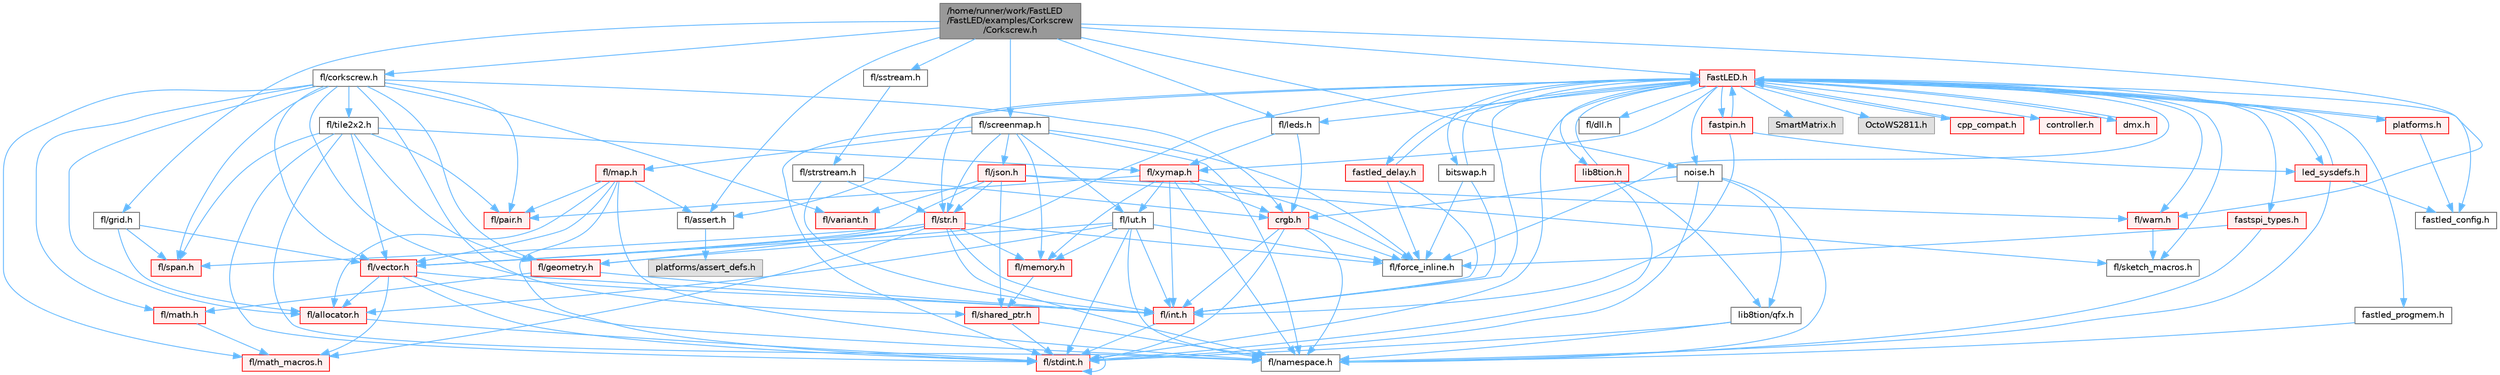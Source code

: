 digraph "/home/runner/work/FastLED/FastLED/examples/Corkscrew/Corkscrew.h"
{
 // INTERACTIVE_SVG=YES
 // LATEX_PDF_SIZE
  bgcolor="transparent";
  edge [fontname=Helvetica,fontsize=10,labelfontname=Helvetica,labelfontsize=10];
  node [fontname=Helvetica,fontsize=10,shape=box,height=0.2,width=0.4];
  Node1 [id="Node000001",label="/home/runner/work/FastLED\l/FastLED/examples/Corkscrew\l/Corkscrew.h",height=0.2,width=0.4,color="gray40", fillcolor="grey60", style="filled", fontcolor="black",tooltip=" "];
  Node1 -> Node2 [id="edge1_Node000001_Node000002",color="steelblue1",style="solid",tooltip=" "];
  Node2 [id="Node000002",label="fl/assert.h",height=0.2,width=0.4,color="grey40", fillcolor="white", style="filled",URL="$dc/da7/assert_8h.html",tooltip=" "];
  Node2 -> Node3 [id="edge2_Node000002_Node000003",color="steelblue1",style="solid",tooltip=" "];
  Node3 [id="Node000003",label="platforms/assert_defs.h",height=0.2,width=0.4,color="grey60", fillcolor="#E0E0E0", style="filled",tooltip=" "];
  Node1 -> Node4 [id="edge3_Node000001_Node000004",color="steelblue1",style="solid",tooltip=" "];
  Node4 [id="Node000004",label="fl/corkscrew.h",height=0.2,width=0.4,color="grey40", fillcolor="white", style="filled",URL="$d1/dd4/src_2fl_2corkscrew_8h.html",tooltip="Corkscrew LED strip projection and rendering."];
  Node4 -> Node5 [id="edge4_Node000004_Node000005",color="steelblue1",style="solid",tooltip=" "];
  Node5 [id="Node000005",label="fl/allocator.h",height=0.2,width=0.4,color="red", fillcolor="#FFF0F0", style="filled",URL="$da/da9/allocator_8h.html",tooltip=" "];
  Node5 -> Node10 [id="edge5_Node000005_Node000010",color="steelblue1",style="solid",tooltip=" "];
  Node10 [id="Node000010",label="fl/stdint.h",height=0.2,width=0.4,color="red", fillcolor="#FFF0F0", style="filled",URL="$df/dd8/stdint_8h.html",tooltip=" "];
  Node10 -> Node10 [id="edge6_Node000010_Node000010",color="steelblue1",style="solid",tooltip=" "];
  Node4 -> Node13 [id="edge7_Node000004_Node000013",color="steelblue1",style="solid",tooltip=" "];
  Node13 [id="Node000013",label="fl/geometry.h",height=0.2,width=0.4,color="red", fillcolor="#FFF0F0", style="filled",URL="$d4/d67/geometry_8h.html",tooltip=" "];
  Node13 -> Node9 [id="edge8_Node000013_Node000009",color="steelblue1",style="solid",tooltip=" "];
  Node9 [id="Node000009",label="fl/int.h",height=0.2,width=0.4,color="red", fillcolor="#FFF0F0", style="filled",URL="$d3/d7e/int_8h.html",tooltip=" "];
  Node9 -> Node10 [id="edge9_Node000009_Node000010",color="steelblue1",style="solid",tooltip=" "];
  Node13 -> Node14 [id="edge10_Node000013_Node000014",color="steelblue1",style="solid",tooltip=" "];
  Node14 [id="Node000014",label="fl/math.h",height=0.2,width=0.4,color="red", fillcolor="#FFF0F0", style="filled",URL="$df/db1/math_8h.html",tooltip=" "];
  Node14 -> Node19 [id="edge11_Node000014_Node000019",color="steelblue1",style="solid",tooltip=" "];
  Node19 [id="Node000019",label="fl/math_macros.h",height=0.2,width=0.4,color="red", fillcolor="#FFF0F0", style="filled",URL="$d8/db8/math__macros_8h.html",tooltip=" "];
  Node4 -> Node14 [id="edge12_Node000004_Node000014",color="steelblue1",style="solid",tooltip=" "];
  Node4 -> Node19 [id="edge13_Node000004_Node000019",color="steelblue1",style="solid",tooltip=" "];
  Node4 -> Node54 [id="edge14_Node000004_Node000054",color="steelblue1",style="solid",tooltip=" "];
  Node54 [id="Node000054",label="fl/pair.h",height=0.2,width=0.4,color="red", fillcolor="#FFF0F0", style="filled",URL="$d3/d41/pair_8h.html",tooltip=" "];
  Node4 -> Node55 [id="edge15_Node000004_Node000055",color="steelblue1",style="solid",tooltip=" "];
  Node55 [id="Node000055",label="fl/tile2x2.h",height=0.2,width=0.4,color="grey40", fillcolor="white", style="filled",URL="$d2/db4/tile2x2_8h.html",tooltip=" "];
  Node55 -> Node10 [id="edge16_Node000055_Node000010",color="steelblue1",style="solid",tooltip=" "];
  Node55 -> Node13 [id="edge17_Node000055_Node000013",color="steelblue1",style="solid",tooltip=" "];
  Node55 -> Node22 [id="edge18_Node000055_Node000022",color="steelblue1",style="solid",tooltip=" "];
  Node22 [id="Node000022",label="fl/namespace.h",height=0.2,width=0.4,color="grey40", fillcolor="white", style="filled",URL="$df/d2a/namespace_8h.html",tooltip="Implements the FastLED namespace macros."];
  Node55 -> Node54 [id="edge19_Node000055_Node000054",color="steelblue1",style="solid",tooltip=" "];
  Node55 -> Node49 [id="edge20_Node000055_Node000049",color="steelblue1",style="solid",tooltip=" "];
  Node49 [id="Node000049",label="fl/span.h",height=0.2,width=0.4,color="red", fillcolor="#FFF0F0", style="filled",URL="$d4/d7a/span_8h.html",tooltip=" "];
  Node55 -> Node56 [id="edge21_Node000055_Node000056",color="steelblue1",style="solid",tooltip=" "];
  Node56 [id="Node000056",label="fl/xymap.h",height=0.2,width=0.4,color="red", fillcolor="#FFF0F0", style="filled",URL="$da/d61/xymap_8h.html",tooltip=" "];
  Node56 -> Node9 [id="edge22_Node000056_Node000009",color="steelblue1",style="solid",tooltip=" "];
  Node56 -> Node22 [id="edge23_Node000056_Node000022",color="steelblue1",style="solid",tooltip=" "];
  Node56 -> Node17 [id="edge24_Node000056_Node000017",color="steelblue1",style="solid",tooltip=" "];
  Node17 [id="Node000017",label="fl/force_inline.h",height=0.2,width=0.4,color="grey40", fillcolor="white", style="filled",URL="$d4/d64/force__inline_8h.html",tooltip=" "];
  Node56 -> Node54 [id="edge25_Node000056_Node000054",color="steelblue1",style="solid",tooltip=" "];
  Node56 -> Node57 [id="edge26_Node000056_Node000057",color="steelblue1",style="solid",tooltip=" "];
  Node57 [id="Node000057",label="crgb.h",height=0.2,width=0.4,color="red", fillcolor="#FFF0F0", style="filled",URL="$db/dd1/crgb_8h.html",tooltip="Defines the red, green, and blue (RGB) pixel struct."];
  Node57 -> Node10 [id="edge27_Node000057_Node000010",color="steelblue1",style="solid",tooltip=" "];
  Node57 -> Node9 [id="edge28_Node000057_Node000009",color="steelblue1",style="solid",tooltip=" "];
  Node57 -> Node22 [id="edge29_Node000057_Node000022",color="steelblue1",style="solid",tooltip=" "];
  Node57 -> Node17 [id="edge30_Node000057_Node000017",color="steelblue1",style="solid",tooltip=" "];
  Node56 -> Node65 [id="edge31_Node000056_Node000065",color="steelblue1",style="solid",tooltip=" "];
  Node65 [id="Node000065",label="fl/lut.h",height=0.2,width=0.4,color="grey40", fillcolor="white", style="filled",URL="$db/d54/lut_8h.html",tooltip=" "];
  Node65 -> Node5 [id="edge32_Node000065_Node000005",color="steelblue1",style="solid",tooltip=" "];
  Node65 -> Node17 [id="edge33_Node000065_Node000017",color="steelblue1",style="solid",tooltip=" "];
  Node65 -> Node24 [id="edge34_Node000065_Node000024",color="steelblue1",style="solid",tooltip=" "];
  Node24 [id="Node000024",label="fl/memory.h",height=0.2,width=0.4,color="red", fillcolor="#FFF0F0", style="filled",URL="$dc/d18/memory_8h.html",tooltip=" "];
  Node24 -> Node38 [id="edge35_Node000024_Node000038",color="steelblue1",style="solid",tooltip=" "];
  Node38 [id="Node000038",label="fl/shared_ptr.h",height=0.2,width=0.4,color="red", fillcolor="#FFF0F0", style="filled",URL="$df/d6a/shared__ptr_8h.html",tooltip=" "];
  Node38 -> Node22 [id="edge36_Node000038_Node000022",color="steelblue1",style="solid",tooltip=" "];
  Node38 -> Node10 [id="edge37_Node000038_Node000010",color="steelblue1",style="solid",tooltip=" "];
  Node65 -> Node10 [id="edge38_Node000065_Node000010",color="steelblue1",style="solid",tooltip=" "];
  Node65 -> Node9 [id="edge39_Node000065_Node000009",color="steelblue1",style="solid",tooltip=" "];
  Node65 -> Node13 [id="edge40_Node000065_Node000013",color="steelblue1",style="solid",tooltip=" "];
  Node65 -> Node22 [id="edge41_Node000065_Node000022",color="steelblue1",style="solid",tooltip=" "];
  Node56 -> Node24 [id="edge42_Node000056_Node000024",color="steelblue1",style="solid",tooltip=" "];
  Node55 -> Node45 [id="edge43_Node000055_Node000045",color="steelblue1",style="solid",tooltip=" "];
  Node45 [id="Node000045",label="fl/vector.h",height=0.2,width=0.4,color="red", fillcolor="#FFF0F0", style="filled",URL="$d6/d68/vector_8h.html",tooltip=" "];
  Node45 -> Node10 [id="edge44_Node000045_Node000010",color="steelblue1",style="solid",tooltip=" "];
  Node45 -> Node9 [id="edge45_Node000045_Node000009",color="steelblue1",style="solid",tooltip=" "];
  Node45 -> Node19 [id="edge46_Node000045_Node000019",color="steelblue1",style="solid",tooltip=" "];
  Node45 -> Node22 [id="edge47_Node000045_Node000022",color="steelblue1",style="solid",tooltip=" "];
  Node45 -> Node5 [id="edge48_Node000045_Node000005",color="steelblue1",style="solid",tooltip=" "];
  Node4 -> Node45 [id="edge49_Node000004_Node000045",color="steelblue1",style="solid",tooltip=" "];
  Node4 -> Node38 [id="edge50_Node000004_Node000038",color="steelblue1",style="solid",tooltip=" "];
  Node4 -> Node44 [id="edge51_Node000004_Node000044",color="steelblue1",style="solid",tooltip=" "];
  Node44 [id="Node000044",label="fl/variant.h",height=0.2,width=0.4,color="red", fillcolor="#FFF0F0", style="filled",URL="$d6/d10/variant_8h.html",tooltip=" "];
  Node4 -> Node49 [id="edge52_Node000004_Node000049",color="steelblue1",style="solid",tooltip=" "];
  Node4 -> Node57 [id="edge53_Node000004_Node000057",color="steelblue1",style="solid",tooltip=" "];
  Node4 -> Node9 [id="edge54_Node000004_Node000009",color="steelblue1",style="solid",tooltip=" "];
  Node1 -> Node67 [id="edge55_Node000001_Node000067",color="steelblue1",style="solid",tooltip=" "];
  Node67 [id="Node000067",label="fl/grid.h",height=0.2,width=0.4,color="grey40", fillcolor="white", style="filled",URL="$da/d15/grid_8h.html",tooltip=" "];
  Node67 -> Node49 [id="edge56_Node000067_Node000049",color="steelblue1",style="solid",tooltip=" "];
  Node67 -> Node45 [id="edge57_Node000067_Node000045",color="steelblue1",style="solid",tooltip=" "];
  Node67 -> Node5 [id="edge58_Node000067_Node000005",color="steelblue1",style="solid",tooltip=" "];
  Node1 -> Node68 [id="edge59_Node000001_Node000068",color="steelblue1",style="solid",tooltip=" "];
  Node68 [id="Node000068",label="fl/leds.h",height=0.2,width=0.4,color="grey40", fillcolor="white", style="filled",URL="$da/d78/leds_8h.html",tooltip=" "];
  Node68 -> Node57 [id="edge60_Node000068_Node000057",color="steelblue1",style="solid",tooltip=" "];
  Node68 -> Node56 [id="edge61_Node000068_Node000056",color="steelblue1",style="solid",tooltip=" "];
  Node1 -> Node69 [id="edge62_Node000001_Node000069",color="steelblue1",style="solid",tooltip=" "];
  Node69 [id="Node000069",label="fl/screenmap.h",height=0.2,width=0.4,color="grey40", fillcolor="white", style="filled",URL="$d7/d97/screenmap_8h.html",tooltip=" "];
  Node69 -> Node10 [id="edge63_Node000069_Node000010",color="steelblue1",style="solid",tooltip=" "];
  Node69 -> Node17 [id="edge64_Node000069_Node000017",color="steelblue1",style="solid",tooltip=" "];
  Node69 -> Node65 [id="edge65_Node000069_Node000065",color="steelblue1",style="solid",tooltip=" "];
  Node69 -> Node24 [id="edge66_Node000069_Node000024",color="steelblue1",style="solid",tooltip=" "];
  Node69 -> Node70 [id="edge67_Node000069_Node000070",color="steelblue1",style="solid",tooltip=" "];
  Node70 [id="Node000070",label="fl/map.h",height=0.2,width=0.4,color="red", fillcolor="#FFF0F0", style="filled",URL="$dc/db7/map_8h.html",tooltip=" "];
  Node70 -> Node10 [id="edge68_Node000070_Node000010",color="steelblue1",style="solid",tooltip=" "];
  Node70 -> Node2 [id="edge69_Node000070_Node000002",color="steelblue1",style="solid",tooltip=" "];
  Node70 -> Node22 [id="edge70_Node000070_Node000022",color="steelblue1",style="solid",tooltip=" "];
  Node70 -> Node54 [id="edge71_Node000070_Node000054",color="steelblue1",style="solid",tooltip=" "];
  Node70 -> Node45 [id="edge72_Node000070_Node000045",color="steelblue1",style="solid",tooltip=" "];
  Node70 -> Node5 [id="edge73_Node000070_Node000005",color="steelblue1",style="solid",tooltip=" "];
  Node69 -> Node22 [id="edge74_Node000069_Node000022",color="steelblue1",style="solid",tooltip=" "];
  Node69 -> Node8 [id="edge75_Node000069_Node000008",color="steelblue1",style="solid",tooltip=" "];
  Node8 [id="Node000008",label="fl/str.h",height=0.2,width=0.4,color="red", fillcolor="#FFF0F0", style="filled",URL="$d1/d93/str_8h.html",tooltip=" "];
  Node8 -> Node9 [id="edge76_Node000008_Node000009",color="steelblue1",style="solid",tooltip=" "];
  Node8 -> Node13 [id="edge77_Node000008_Node000013",color="steelblue1",style="solid",tooltip=" "];
  Node8 -> Node19 [id="edge78_Node000008_Node000019",color="steelblue1",style="solid",tooltip=" "];
  Node8 -> Node22 [id="edge79_Node000008_Node000022",color="steelblue1",style="solid",tooltip=" "];
  Node8 -> Node24 [id="edge80_Node000008_Node000024",color="steelblue1",style="solid",tooltip=" "];
  Node8 -> Node45 [id="edge81_Node000008_Node000045",color="steelblue1",style="solid",tooltip=" "];
  Node8 -> Node49 [id="edge82_Node000008_Node000049",color="steelblue1",style="solid",tooltip=" "];
  Node8 -> Node17 [id="edge83_Node000008_Node000017",color="steelblue1",style="solid",tooltip=" "];
  Node69 -> Node77 [id="edge84_Node000069_Node000077",color="steelblue1",style="solid",tooltip=" "];
  Node77 [id="Node000077",label="fl/json.h",height=0.2,width=0.4,color="red", fillcolor="#FFF0F0", style="filled",URL="$d7/d91/fl_2json_8h.html",tooltip="FastLED's Elegant JSON Library: fl::Json"];
  Node77 -> Node45 [id="edge85_Node000077_Node000045",color="steelblue1",style="solid",tooltip=" "];
  Node77 -> Node44 [id="edge86_Node000077_Node000044",color="steelblue1",style="solid",tooltip=" "];
  Node77 -> Node38 [id="edge87_Node000077_Node000038",color="steelblue1",style="solid",tooltip=" "];
  Node77 -> Node8 [id="edge88_Node000077_Node000008",color="steelblue1",style="solid",tooltip=" "];
  Node77 -> Node80 [id="edge89_Node000077_Node000080",color="steelblue1",style="solid",tooltip=" "];
  Node80 [id="Node000080",label="fl/warn.h",height=0.2,width=0.4,color="red", fillcolor="#FFF0F0", style="filled",URL="$de/d77/warn_8h.html",tooltip=" "];
  Node80 -> Node83 [id="edge90_Node000080_Node000083",color="steelblue1",style="solid",tooltip=" "];
  Node83 [id="Node000083",label="fl/sketch_macros.h",height=0.2,width=0.4,color="grey40", fillcolor="white", style="filled",URL="$d1/dbc/sketch__macros_8h.html",tooltip=" "];
  Node77 -> Node83 [id="edge91_Node000077_Node000083",color="steelblue1",style="solid",tooltip=" "];
  Node1 -> Node86 [id="edge92_Node000001_Node000086",color="steelblue1",style="solid",tooltip=" "];
  Node86 [id="Node000086",label="fl/sstream.h",height=0.2,width=0.4,color="grey40", fillcolor="white", style="filled",URL="$da/da4/sstream_8h.html",tooltip=" "];
  Node86 -> Node82 [id="edge93_Node000086_Node000082",color="steelblue1",style="solid",tooltip=" "];
  Node82 [id="Node000082",label="fl/strstream.h",height=0.2,width=0.4,color="grey40", fillcolor="white", style="filled",URL="$d8/d00/strstream_8h.html",tooltip=" "];
  Node82 -> Node9 [id="edge94_Node000082_Node000009",color="steelblue1",style="solid",tooltip=" "];
  Node82 -> Node8 [id="edge95_Node000082_Node000008",color="steelblue1",style="solid",tooltip=" "];
  Node82 -> Node57 [id="edge96_Node000082_Node000057",color="steelblue1",style="solid",tooltip=" "];
  Node1 -> Node80 [id="edge97_Node000001_Node000080",color="steelblue1",style="solid",tooltip=" "];
  Node1 -> Node87 [id="edge98_Node000001_Node000087",color="steelblue1",style="solid",tooltip=" "];
  Node87 [id="Node000087",label="noise.h",height=0.2,width=0.4,color="grey40", fillcolor="white", style="filled",URL="$d1/d31/noise_8h.html",tooltip="Functions to generate and fill arrays with noise."];
  Node87 -> Node10 [id="edge99_Node000087_Node000010",color="steelblue1",style="solid",tooltip=" "];
  Node87 -> Node57 [id="edge100_Node000087_Node000057",color="steelblue1",style="solid",tooltip=" "];
  Node87 -> Node22 [id="edge101_Node000087_Node000022",color="steelblue1",style="solid",tooltip=" "];
  Node87 -> Node88 [id="edge102_Node000087_Node000088",color="steelblue1",style="solid",tooltip=" "];
  Node88 [id="Node000088",label="lib8tion/qfx.h",height=0.2,width=0.4,color="grey40", fillcolor="white", style="filled",URL="$d2/d19/qfx_8h.html",tooltip=" "];
  Node88 -> Node10 [id="edge103_Node000088_Node000010",color="steelblue1",style="solid",tooltip=" "];
  Node88 -> Node22 [id="edge104_Node000088_Node000022",color="steelblue1",style="solid",tooltip=" "];
  Node1 -> Node89 [id="edge105_Node000001_Node000089",color="steelblue1",style="solid",tooltip=" "];
  Node89 [id="Node000089",label="FastLED.h",height=0.2,width=0.4,color="red", fillcolor="#FFF0F0", style="filled",URL="$db/d97/_fast_l_e_d_8h.html",tooltip="central include file for FastLED, defines the CFastLED class/object"];
  Node89 -> Node10 [id="edge106_Node000089_Node000010",color="steelblue1",style="solid",tooltip=" "];
  Node89 -> Node90 [id="edge107_Node000089_Node000090",color="steelblue1",style="solid",tooltip=" "];
  Node90 [id="Node000090",label="fl/dll.h",height=0.2,width=0.4,color="grey40", fillcolor="white", style="filled",URL="$d3/d4b/dll_8h.html",tooltip="FastLED dynamic library interface - lightweight header for external callers."];
  Node89 -> Node91 [id="edge108_Node000089_Node000091",color="steelblue1",style="solid",tooltip=" "];
  Node91 [id="Node000091",label="SmartMatrix.h",height=0.2,width=0.4,color="grey60", fillcolor="#E0E0E0", style="filled",tooltip=" "];
  Node89 -> Node92 [id="edge109_Node000089_Node000092",color="steelblue1",style="solid",tooltip=" "];
  Node92 [id="Node000092",label="OctoWS2811.h",height=0.2,width=0.4,color="grey60", fillcolor="#E0E0E0", style="filled",tooltip=" "];
  Node89 -> Node17 [id="edge110_Node000089_Node000017",color="steelblue1",style="solid",tooltip=" "];
  Node89 -> Node93 [id="edge111_Node000089_Node000093",color="steelblue1",style="solid",tooltip=" "];
  Node93 [id="Node000093",label="cpp_compat.h",height=0.2,width=0.4,color="red", fillcolor="#FFF0F0", style="filled",URL="$d9/d13/cpp__compat_8h.html",tooltip="Compatibility functions based on C++ version."];
  Node93 -> Node89 [id="edge112_Node000093_Node000089",color="steelblue1",style="solid",tooltip=" "];
  Node89 -> Node95 [id="edge113_Node000089_Node000095",color="steelblue1",style="solid",tooltip=" "];
  Node95 [id="Node000095",label="fastled_config.h",height=0.2,width=0.4,color="grey40", fillcolor="white", style="filled",URL="$d5/d11/fastled__config_8h.html",tooltip="Contains definitions that can be used to configure FastLED at compile time."];
  Node89 -> Node96 [id="edge114_Node000089_Node000096",color="steelblue1",style="solid",tooltip=" "];
  Node96 [id="Node000096",label="led_sysdefs.h",height=0.2,width=0.4,color="red", fillcolor="#FFF0F0", style="filled",URL="$d9/d3e/led__sysdefs_8h.html",tooltip="Determines which platform system definitions to include."];
  Node96 -> Node89 [id="edge115_Node000096_Node000089",color="steelblue1",style="solid",tooltip=" "];
  Node96 -> Node95 [id="edge116_Node000096_Node000095",color="steelblue1",style="solid",tooltip=" "];
  Node96 -> Node22 [id="edge117_Node000096_Node000022",color="steelblue1",style="solid",tooltip=" "];
  Node89 -> Node98 [id="edge118_Node000089_Node000098",color="steelblue1",style="solid",tooltip=" "];
  Node98 [id="Node000098",label="fastled_delay.h",height=0.2,width=0.4,color="red", fillcolor="#FFF0F0", style="filled",URL="$d0/da8/fastled__delay_8h.html",tooltip="Utility functions and classes for managing delay cycles."];
  Node98 -> Node89 [id="edge119_Node000098_Node000089",color="steelblue1",style="solid",tooltip=" "];
  Node98 -> Node17 [id="edge120_Node000098_Node000017",color="steelblue1",style="solid",tooltip=" "];
  Node98 -> Node9 [id="edge121_Node000098_Node000009",color="steelblue1",style="solid",tooltip=" "];
  Node89 -> Node100 [id="edge122_Node000089_Node000100",color="steelblue1",style="solid",tooltip=" "];
  Node100 [id="Node000100",label="bitswap.h",height=0.2,width=0.4,color="grey40", fillcolor="white", style="filled",URL="$de/ded/bitswap_8h.html",tooltip="Functions for doing a rotation of bits/bytes used by parallel output."];
  Node100 -> Node89 [id="edge123_Node000100_Node000089",color="steelblue1",style="solid",tooltip=" "];
  Node100 -> Node17 [id="edge124_Node000100_Node000017",color="steelblue1",style="solid",tooltip=" "];
  Node100 -> Node9 [id="edge125_Node000100_Node000009",color="steelblue1",style="solid",tooltip=" "];
  Node89 -> Node101 [id="edge126_Node000089_Node000101",color="steelblue1",style="solid",tooltip=" "];
  Node101 [id="Node000101",label="controller.h",height=0.2,width=0.4,color="red", fillcolor="#FFF0F0", style="filled",URL="$d2/dd9/controller_8h.html",tooltip="deprecated: base definitions used by led controllers for writing out led data"];
  Node89 -> Node125 [id="edge127_Node000089_Node000125",color="steelblue1",style="solid",tooltip=" "];
  Node125 [id="Node000125",label="fastpin.h",height=0.2,width=0.4,color="red", fillcolor="#FFF0F0", style="filled",URL="$db/d65/fastpin_8h.html",tooltip="Class base definitions for defining fast pin access."];
  Node125 -> Node89 [id="edge128_Node000125_Node000089",color="steelblue1",style="solid",tooltip=" "];
  Node125 -> Node96 [id="edge129_Node000125_Node000096",color="steelblue1",style="solid",tooltip=" "];
  Node125 -> Node9 [id="edge130_Node000125_Node000009",color="steelblue1",style="solid",tooltip=" "];
  Node89 -> Node126 [id="edge131_Node000089_Node000126",color="steelblue1",style="solid",tooltip=" "];
  Node126 [id="Node000126",label="fastspi_types.h",height=0.2,width=0.4,color="red", fillcolor="#FFF0F0", style="filled",URL="$d2/ddb/fastspi__types_8h.html",tooltip="Data types and constants used by SPI interfaces."];
  Node126 -> Node17 [id="edge132_Node000126_Node000017",color="steelblue1",style="solid",tooltip=" "];
  Node126 -> Node22 [id="edge133_Node000126_Node000022",color="steelblue1",style="solid",tooltip=" "];
  Node89 -> Node127 [id="edge134_Node000089_Node000127",color="steelblue1",style="solid",tooltip=" "];
  Node127 [id="Node000127",label="dmx.h",height=0.2,width=0.4,color="red", fillcolor="#FFF0F0", style="filled",URL="$d3/de1/dmx_8h.html",tooltip="Defines the DMX512-based LED controllers."];
  Node127 -> Node89 [id="edge135_Node000127_Node000089",color="steelblue1",style="solid",tooltip=" "];
  Node89 -> Node130 [id="edge136_Node000089_Node000130",color="steelblue1",style="solid",tooltip=" "];
  Node130 [id="Node000130",label="platforms.h",height=0.2,width=0.4,color="red", fillcolor="#FFF0F0", style="filled",URL="$da/dc9/platforms_8h.html",tooltip="Determines which platforms headers to include."];
  Node130 -> Node89 [id="edge137_Node000130_Node000089",color="steelblue1",style="solid",tooltip=" "];
  Node130 -> Node95 [id="edge138_Node000130_Node000095",color="steelblue1",style="solid",tooltip=" "];
  Node89 -> Node64 [id="edge139_Node000089_Node000064",color="steelblue1",style="solid",tooltip=" "];
  Node64 [id="Node000064",label="fastled_progmem.h",height=0.2,width=0.4,color="grey40", fillcolor="white", style="filled",URL="$df/dab/fastled__progmem_8h.html",tooltip="Wrapper definitions to allow seamless use of PROGMEM in environments that have it."];
  Node64 -> Node22 [id="edge140_Node000064_Node000022",color="steelblue1",style="solid",tooltip=" "];
  Node89 -> Node104 [id="edge141_Node000089_Node000104",color="steelblue1",style="solid",tooltip=" "];
  Node104 [id="Node000104",label="lib8tion.h",height=0.2,width=0.4,color="red", fillcolor="#FFF0F0", style="filled",URL="$df/da5/lib8tion_8h.html",tooltip="Fast, efficient 8-bit math functions specifically designed for high-performance LED programming."];
  Node104 -> Node89 [id="edge142_Node000104_Node000089",color="steelblue1",style="solid",tooltip=" "];
  Node104 -> Node10 [id="edge143_Node000104_Node000010",color="steelblue1",style="solid",tooltip=" "];
  Node104 -> Node88 [id="edge144_Node000104_Node000088",color="steelblue1",style="solid",tooltip=" "];
  Node89 -> Node87 [id="edge145_Node000089_Node000087",color="steelblue1",style="solid",tooltip=" "];
  Node89 -> Node68 [id="edge146_Node000089_Node000068",color="steelblue1",style="solid",tooltip=" "];
  Node89 -> Node9 [id="edge147_Node000089_Node000009",color="steelblue1",style="solid",tooltip=" "];
  Node89 -> Node8 [id="edge148_Node000089_Node000008",color="steelblue1",style="solid",tooltip=" "];
  Node89 -> Node56 [id="edge149_Node000089_Node000056",color="steelblue1",style="solid",tooltip=" "];
  Node89 -> Node80 [id="edge150_Node000089_Node000080",color="steelblue1",style="solid",tooltip=" "];
  Node89 -> Node2 [id="edge151_Node000089_Node000002",color="steelblue1",style="solid",tooltip=" "];
  Node89 -> Node45 [id="edge152_Node000089_Node000045",color="steelblue1",style="solid",tooltip=" "];
  Node89 -> Node83 [id="edge153_Node000089_Node000083",color="steelblue1",style="solid",tooltip=" "];
}
